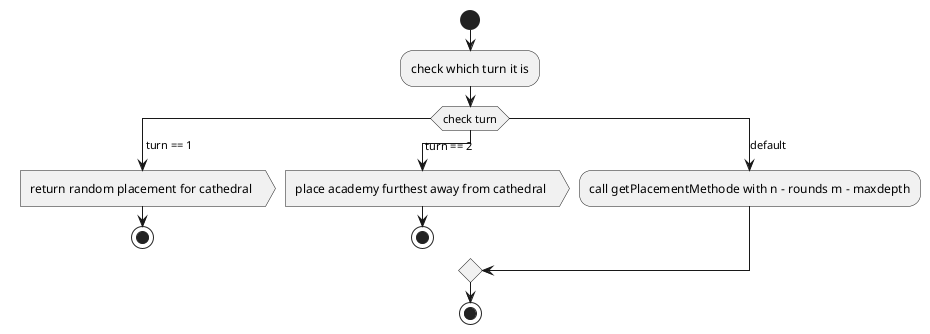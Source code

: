 @startuml

start
:check which turn it is;
switch (check turn)
case ( turn == 1)
:return random placement for cathedral >
stop
case ( turn == 2) 
:place academy furthest away from cathedral >
stop
case (default )
:call getPlacementMethode with n - rounds m - maxdepth;
endswitch

stop
@enduml
